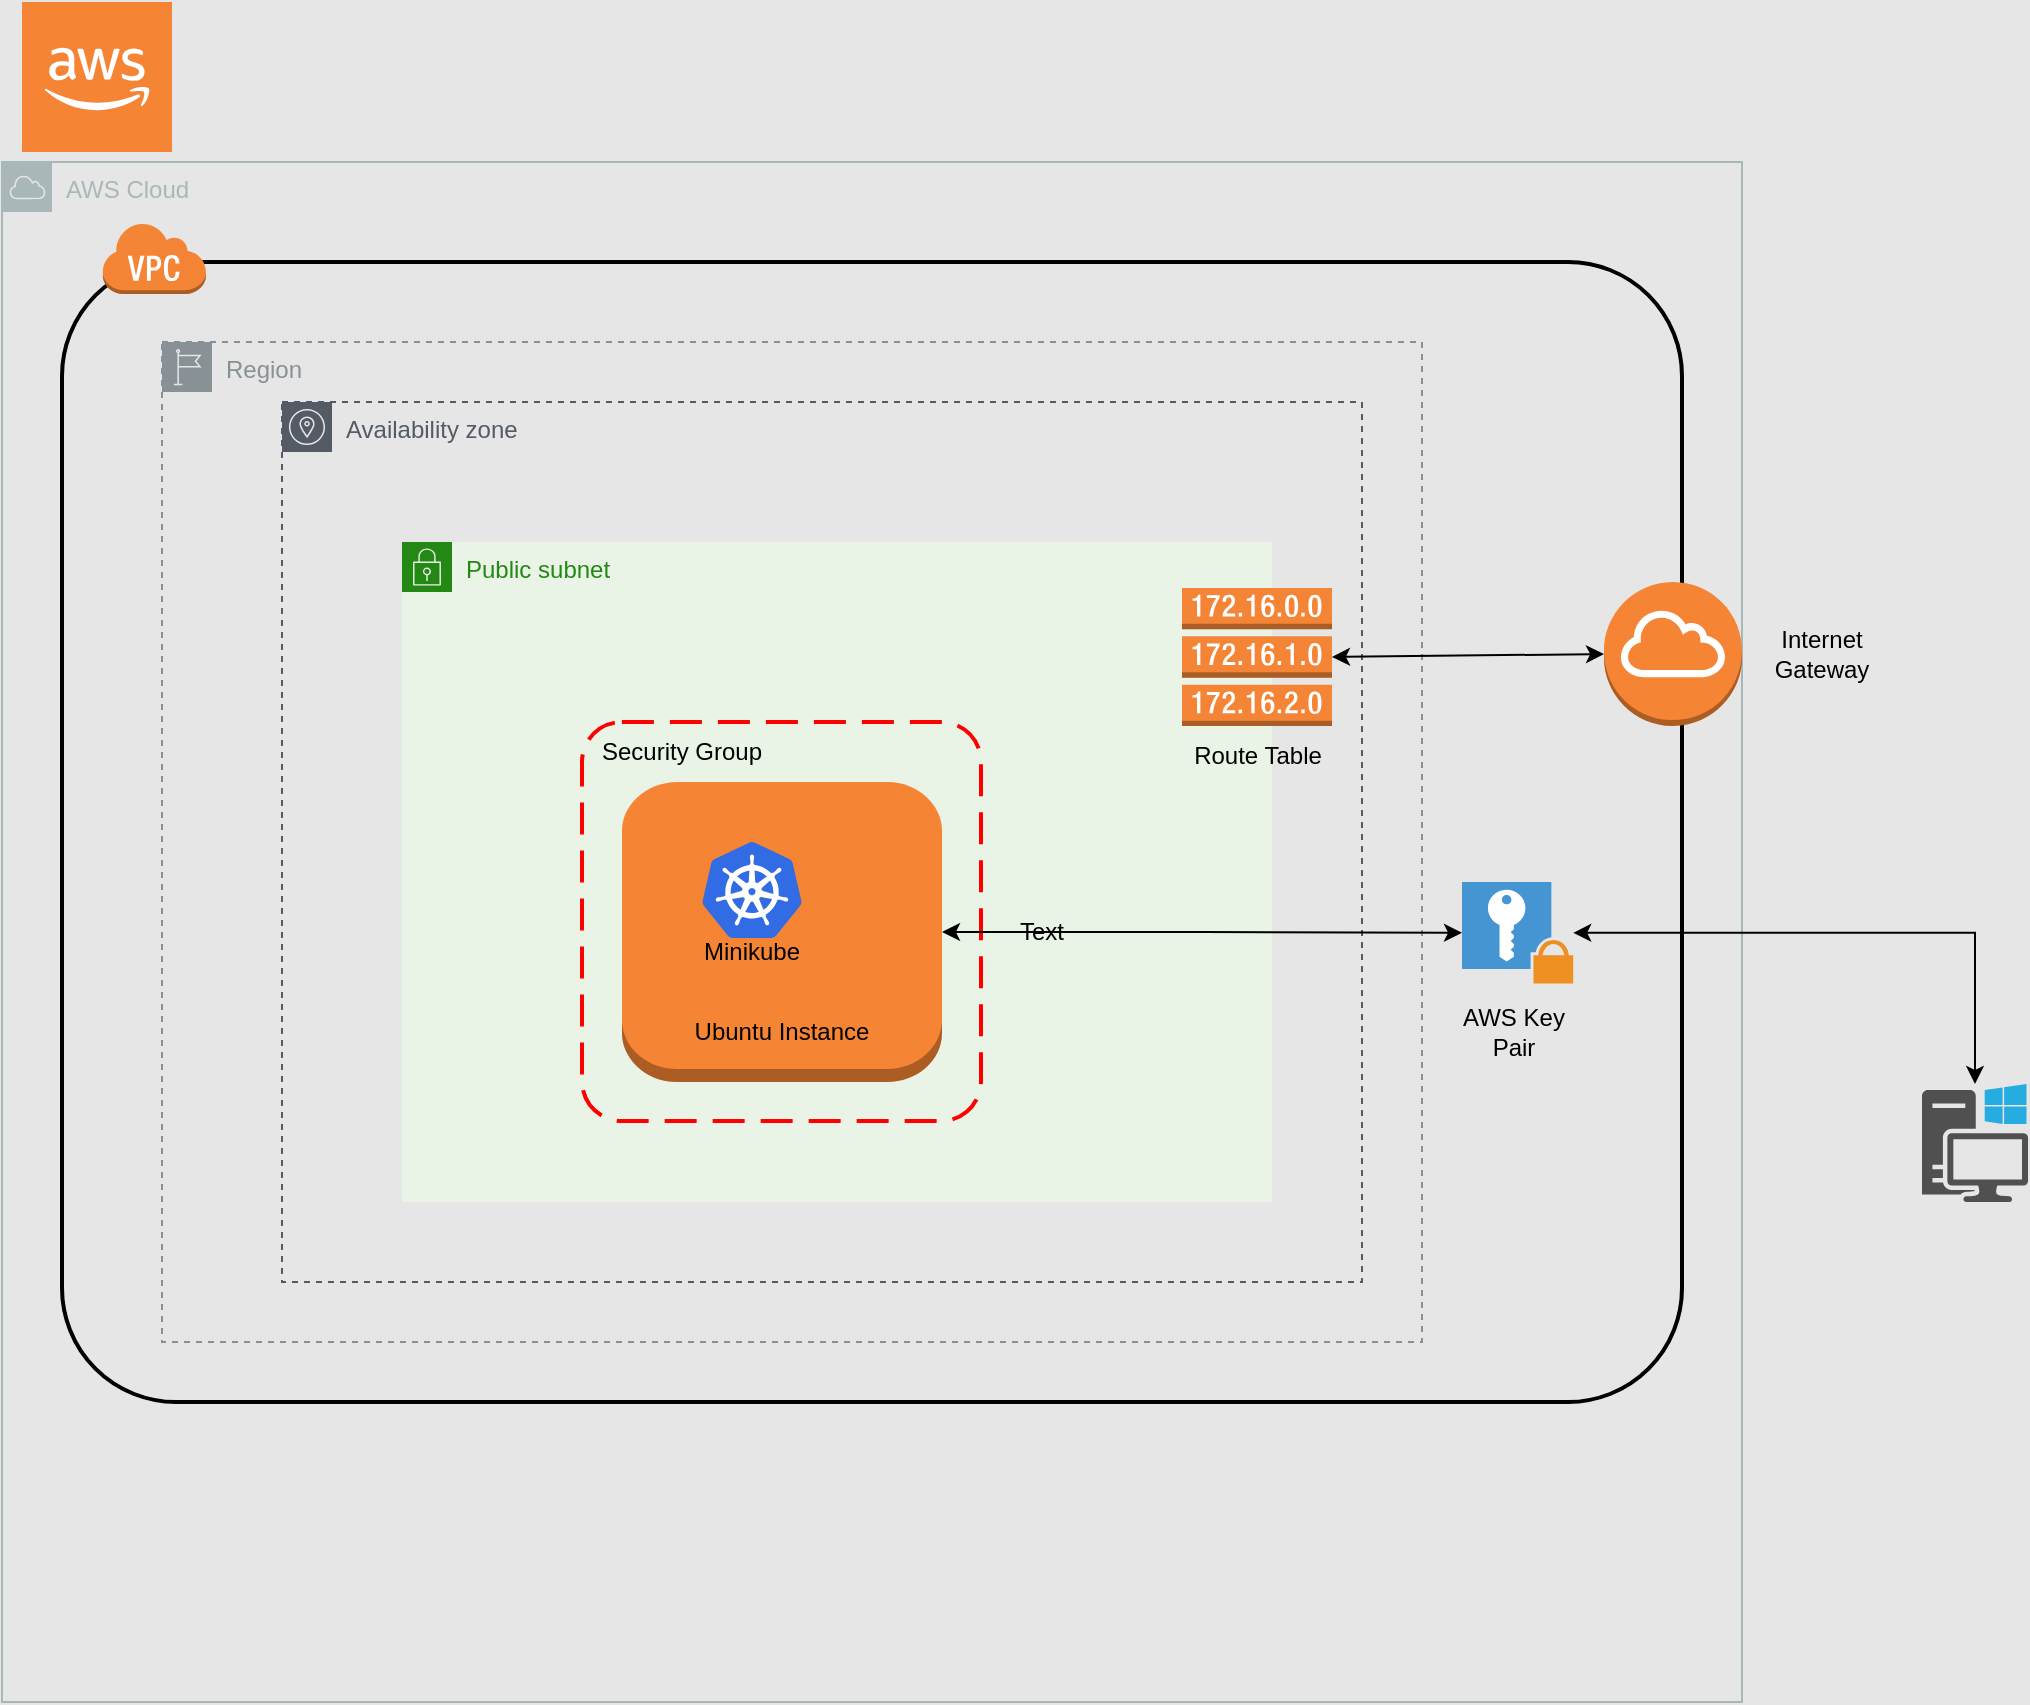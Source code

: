 <mxfile>
    <diagram name="Page-1" id="aaaa8250-4180-3840-79b5-4cada1eebb92">
        <mxGraphModel dx="1351" dy="270" grid="0" gridSize="10" guides="1" tooltips="1" connect="1" arrows="1" fold="1" page="1" pageScale="1" pageWidth="850" pageHeight="1100" background="#E6E6E6" math="0" shadow="0">
            <root>
                <mxCell id="0"/>
                <mxCell id="1" parent="0"/>
                <mxCell id="dqWqQSTBU6OKt4y5Ka5Y-14" value="AWS Cloud" style="sketch=0;outlineConnect=0;gradientColor=none;html=1;whiteSpace=wrap;fontSize=12;fontStyle=0;shape=mxgraph.aws4.group;grIcon=mxgraph.aws4.group_aws_cloud;strokeColor=#AAB7B8;fillColor=none;verticalAlign=top;align=left;spacingLeft=30;fontColor=#AAB7B8;dashed=0;" parent="1" vertex="1">
                    <mxGeometry x="-800" y="110" width="870" height="770" as="geometry"/>
                </mxCell>
                <mxCell id="dqWqQSTBU6OKt4y5Ka5Y-11" value="" style="rounded=1;arcSize=10;dashed=0;fillColor=none;gradientColor=none;strokeWidth=2;" parent="1" vertex="1">
                    <mxGeometry x="-770" y="160" width="810" height="570" as="geometry"/>
                </mxCell>
                <mxCell id="dqWqQSTBU6OKt4y5Ka5Y-15" value="Region" style="sketch=0;outlineConnect=0;gradientColor=none;html=1;whiteSpace=wrap;fontSize=12;fontStyle=0;shape=mxgraph.aws4.group;grIcon=mxgraph.aws4.group_region;strokeColor=#879196;fillColor=none;verticalAlign=top;align=left;spacingLeft=30;fontColor=#879196;dashed=1;" parent="1" vertex="1">
                    <mxGeometry x="-720" y="200" width="630" height="500" as="geometry"/>
                </mxCell>
                <mxCell id="dqWqQSTBU6OKt4y5Ka5Y-8" value="Availability zone" style="sketch=0;outlineConnect=0;gradientColor=none;html=1;whiteSpace=wrap;fontSize=12;fontStyle=0;shape=mxgraph.aws4.group;grIcon=mxgraph.aws4.group_availability_zone;strokeColor=#545B64;fillColor=none;verticalAlign=top;align=left;spacingLeft=30;fontColor=#545B64;dashed=1;" parent="1" vertex="1">
                    <mxGeometry x="-660" y="230" width="540" height="440" as="geometry"/>
                </mxCell>
                <mxCell id="dqWqQSTBU6OKt4y5Ka5Y-9" value="Public subnet" style="points=[[0,0],[0.25,0],[0.5,0],[0.75,0],[1,0],[1,0.25],[1,0.5],[1,0.75],[1,1],[0.75,1],[0.5,1],[0.25,1],[0,1],[0,0.75],[0,0.5],[0,0.25]];outlineConnect=0;gradientColor=none;html=1;whiteSpace=wrap;fontSize=12;fontStyle=0;container=1;pointerEvents=0;collapsible=0;recursiveResize=0;shape=mxgraph.aws4.group;grIcon=mxgraph.aws4.group_security_group;grStroke=0;strokeColor=#248814;fillColor=#E9F3E6;verticalAlign=top;align=left;spacingLeft=30;fontColor=#248814;dashed=0;" parent="1" vertex="1">
                    <mxGeometry x="-600" y="300" width="435" height="330" as="geometry"/>
                </mxCell>
                <mxCell id="dqWqQSTBU6OKt4y5Ka5Y-19" value="" style="rounded=1;arcSize=10;dashed=1;strokeColor=#ff0000;fillColor=none;gradientColor=none;dashPattern=8 4;strokeWidth=2;" parent="dqWqQSTBU6OKt4y5Ka5Y-9" vertex="1">
                    <mxGeometry x="90" y="90" width="199.5" height="199.5" as="geometry"/>
                </mxCell>
                <mxCell id="dqWqQSTBU6OKt4y5Ka5Y-22" value="Security Group" style="text;html=1;strokeColor=none;fillColor=none;align=center;verticalAlign=middle;whiteSpace=wrap;rounded=0;" parent="dqWqQSTBU6OKt4y5Ka5Y-9" vertex="1">
                    <mxGeometry x="90" y="90" width="100" height="30" as="geometry"/>
                </mxCell>
                <mxCell id="dqWqQSTBU6OKt4y5Ka5Y-23" value="" style="outlineConnect=0;dashed=0;verticalLabelPosition=bottom;verticalAlign=top;align=center;html=1;shape=mxgraph.aws3.instance;fillColor=#F58534;gradientColor=none;" parent="dqWqQSTBU6OKt4y5Ka5Y-9" vertex="1">
                    <mxGeometry x="110" y="120" width="160" height="150" as="geometry"/>
                </mxCell>
                <mxCell id="dqWqQSTBU6OKt4y5Ka5Y-24" value="" style="shape=image;html=1;verticalAlign=top;verticalLabelPosition=bottom;labelBackgroundColor=#ffffff;imageAspect=0;aspect=fixed;image=https://cdn0.iconfinder.com/data/icons/font-awesome-brands-vol-2/512/ubuntu-128.png" parent="dqWqQSTBU6OKt4y5Ka5Y-9" vertex="1">
                    <mxGeometry x="230" y="130" width="34" height="34" as="geometry"/>
                </mxCell>
                <mxCell id="dqWqQSTBU6OKt4y5Ka5Y-25" value="Ubuntu Instance" style="text;html=1;strokeColor=none;fillColor=none;align=center;verticalAlign=middle;whiteSpace=wrap;rounded=0;" parent="dqWqQSTBU6OKt4y5Ka5Y-9" vertex="1">
                    <mxGeometry x="129.75" y="230" width="120" height="30" as="geometry"/>
                </mxCell>
                <mxCell id="dqWqQSTBU6OKt4y5Ka5Y-32" value="" style="sketch=0;aspect=fixed;html=1;points=[];align=center;image;fontSize=12;image=img/lib/mscae/Kubernetes.svg;" parent="dqWqQSTBU6OKt4y5Ka5Y-9" vertex="1">
                    <mxGeometry x="150" y="150" width="50" height="48" as="geometry"/>
                </mxCell>
                <mxCell id="dqWqQSTBU6OKt4y5Ka5Y-34" value="Minikube" style="text;html=1;strokeColor=none;fillColor=none;align=center;verticalAlign=middle;whiteSpace=wrap;rounded=0;" parent="dqWqQSTBU6OKt4y5Ka5Y-9" vertex="1">
                    <mxGeometry x="145" y="190" width="60" height="30" as="geometry"/>
                </mxCell>
                <mxCell id="dqWqQSTBU6OKt4y5Ka5Y-10" value="" style="outlineConnect=0;dashed=0;verticalLabelPosition=bottom;verticalAlign=top;align=center;html=1;shape=mxgraph.aws3.route_table;fillColor=#F58536;gradientColor=none;" parent="1" vertex="1">
                    <mxGeometry x="-210" y="323" width="75" height="69" as="geometry"/>
                </mxCell>
                <mxCell id="dqWqQSTBU6OKt4y5Ka5Y-12" value="" style="dashed=0;html=1;shape=mxgraph.aws3.virtual_private_cloud;fillColor=#F58536;gradientColor=none;dashed=0;" parent="1" vertex="1">
                    <mxGeometry x="-750" y="140" width="52" height="36" as="geometry"/>
                </mxCell>
                <mxCell id="dqWqQSTBU6OKt4y5Ka5Y-13" value="" style="outlineConnect=0;dashed=0;verticalLabelPosition=bottom;verticalAlign=top;align=center;html=1;shape=mxgraph.aws3.cloud_2;fillColor=#F58534;gradientColor=none;" parent="1" vertex="1">
                    <mxGeometry x="-790" y="30" width="75" height="75" as="geometry"/>
                </mxCell>
                <mxCell id="dqWqQSTBU6OKt4y5Ka5Y-16" value="" style="outlineConnect=0;dashed=0;verticalLabelPosition=bottom;verticalAlign=top;align=center;html=1;shape=mxgraph.aws3.internet_gateway;fillColor=#F58534;gradientColor=none;" parent="1" vertex="1">
                    <mxGeometry x="1" y="320" width="69" height="72" as="geometry"/>
                </mxCell>
                <mxCell id="dqWqQSTBU6OKt4y5Ka5Y-18" value="" style="endArrow=classic;startArrow=classic;html=1;rounded=0;entryX=0;entryY=0.5;entryDx=0;entryDy=0;entryPerimeter=0;exitX=1;exitY=0.5;exitDx=0;exitDy=0;exitPerimeter=0;" parent="1" source="dqWqQSTBU6OKt4y5Ka5Y-10" target="dqWqQSTBU6OKt4y5Ka5Y-16" edge="1">
                    <mxGeometry width="50" height="50" relative="1" as="geometry">
                        <mxPoint x="-280" y="296" as="sourcePoint"/>
                        <mxPoint x="-230" y="246" as="targetPoint"/>
                        <Array as="points"/>
                    </mxGeometry>
                </mxCell>
                <mxCell id="dqWqQSTBU6OKt4y5Ka5Y-28" style="endArrow=classic;startArrow=classic;edgeStyle=orthogonalEdgeStyle;rounded=0;orthogonalLoop=1;jettySize=auto;html=1;" parent="1" source="dqWqQSTBU6OKt4y5Ka5Y-21" target="dqWqQSTBU6OKt4y5Ka5Y-27" edge="1">
                    <mxGeometry relative="1" as="geometry"/>
                </mxCell>
                <mxCell id="dqWqQSTBU6OKt4y5Ka5Y-21" value="" style="shadow=0;dashed=0;html=1;strokeColor=none;fillColor=#4495D1;labelPosition=center;verticalLabelPosition=bottom;verticalAlign=top;align=center;outlineConnect=0;shape=mxgraph.veeam.2d.private_key;" parent="1" vertex="1">
                    <mxGeometry x="-70" y="470" width="55.6" height="50.8" as="geometry"/>
                </mxCell>
                <mxCell id="dqWqQSTBU6OKt4y5Ka5Y-26" style="endArrow=classic;startArrow=classic;edgeStyle=orthogonalEdgeStyle;rounded=0;orthogonalLoop=1;jettySize=auto;html=1;exitX=1;exitY=0.5;exitDx=0;exitDy=0;exitPerimeter=0;" parent="1" source="dqWqQSTBU6OKt4y5Ka5Y-23" target="dqWqQSTBU6OKt4y5Ka5Y-21" edge="1">
                    <mxGeometry relative="1" as="geometry"/>
                </mxCell>
                <mxCell id="dqWqQSTBU6OKt4y5Ka5Y-27" value="" style="sketch=0;pointerEvents=1;shadow=0;dashed=0;html=1;strokeColor=none;fillColor=#505050;labelPosition=center;verticalLabelPosition=bottom;verticalAlign=top;outlineConnect=0;align=center;shape=mxgraph.office.devices.workstation_pc;" parent="1" vertex="1">
                    <mxGeometry x="160" y="571" width="53" height="59" as="geometry"/>
                </mxCell>
                <mxCell id="dqWqQSTBU6OKt4y5Ka5Y-29" value="AWS Key Pair" style="text;html=1;strokeColor=none;fillColor=none;align=center;verticalAlign=middle;whiteSpace=wrap;rounded=0;" parent="1" vertex="1">
                    <mxGeometry x="-74.4" y="530" width="60" height="30" as="geometry"/>
                </mxCell>
                <mxCell id="dqWqQSTBU6OKt4y5Ka5Y-30" value="Route Table" style="text;html=1;strokeColor=none;fillColor=none;align=center;verticalAlign=middle;whiteSpace=wrap;rounded=0;" parent="1" vertex="1">
                    <mxGeometry x="-217.5" y="392" width="90" height="30" as="geometry"/>
                </mxCell>
                <mxCell id="dqWqQSTBU6OKt4y5Ka5Y-31" value="Internet Gateway" style="text;html=1;strokeColor=none;fillColor=none;align=center;verticalAlign=middle;whiteSpace=wrap;rounded=0;" parent="1" vertex="1">
                    <mxGeometry x="80" y="341" width="60" height="30" as="geometry"/>
                </mxCell>
                <mxCell id="dqWqQSTBU6OKt4y5Ka5Y-33" value="Text" style="text;html=1;strokeColor=none;fillColor=none;align=center;verticalAlign=middle;whiteSpace=wrap;rounded=0;" parent="1" vertex="1">
                    <mxGeometry x="-310" y="480" width="60" height="30" as="geometry"/>
                </mxCell>
            </root>
        </mxGraphModel>
    </diagram>
</mxfile>